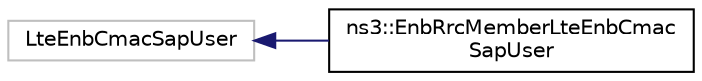 digraph "Graphical Class Hierarchy"
{
 // INTERACTIVE_SVG=YES
 // LATEX_PDF_SIZE
  edge [fontname="Helvetica",fontsize="10",labelfontname="Helvetica",labelfontsize="10"];
  node [fontname="Helvetica",fontsize="10",shape=record];
  rankdir="LR";
  Node1 [label="LteEnbCmacSapUser",height=0.2,width=0.4,color="grey75", fillcolor="white", style="filled",tooltip=" "];
  Node1 -> Node0 [dir="back",color="midnightblue",fontsize="10",style="solid",fontname="Helvetica"];
  Node0 [label="ns3::EnbRrcMemberLteEnbCmac\lSapUser",height=0.2,width=0.4,color="black", fillcolor="white", style="filled",URL="$classns3_1_1EnbRrcMemberLteEnbCmacSapUser.html",tooltip="Class for forwarding CMAC SAP User functions."];
}
